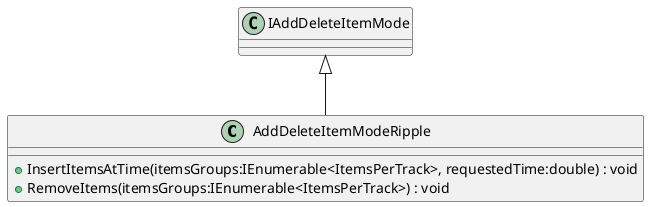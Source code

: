 @startuml
class AddDeleteItemModeRipple {
    + InsertItemsAtTime(itemsGroups:IEnumerable<ItemsPerTrack>, requestedTime:double) : void
    + RemoveItems(itemsGroups:IEnumerable<ItemsPerTrack>) : void
}
IAddDeleteItemMode <|-- AddDeleteItemModeRipple
@enduml
